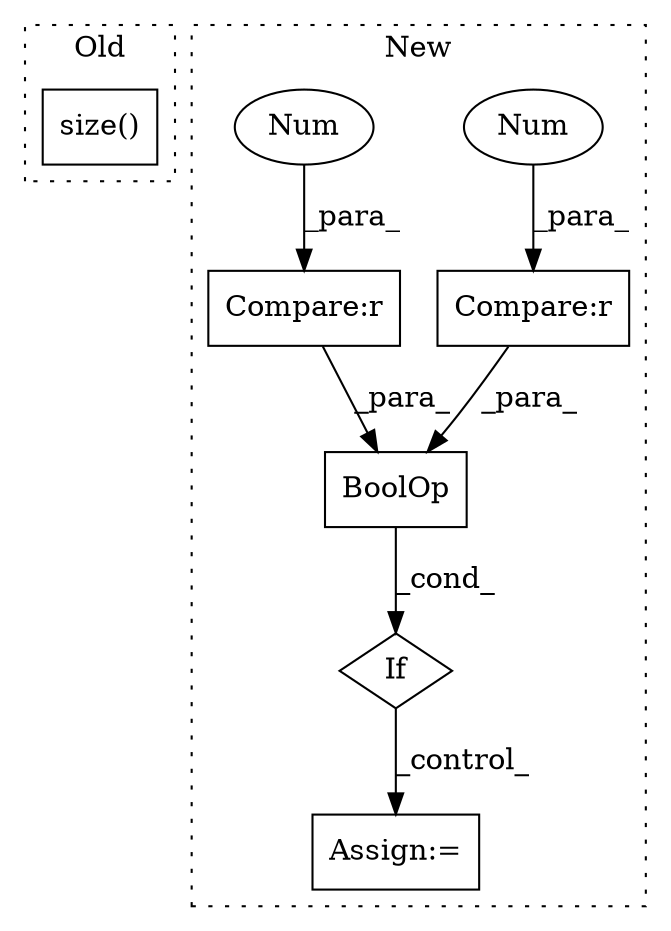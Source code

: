 digraph G {
subgraph cluster0 {
1 [label="size()" a="75" s="1461" l="24" shape="box"];
label = "Old";
style="dotted";
}
subgraph cluster1 {
2 [label="BoolOp" a="72" s="935" l="31" shape="box"];
3 [label="If" a="96" s="932" l="3" shape="diamond"];
4 [label="Compare:r" a="40" s="935" l="11" shape="box"];
5 [label="Compare:r" a="40" s="950" l="16" shape="box"];
6 [label="Assign:=" a="68" s="1524" l="3" shape="box"];
7 [label="Num" a="76" s="945" l="1" shape="ellipse"];
8 [label="Num" a="76" s="964" l="2" shape="ellipse"];
label = "New";
style="dotted";
}
2 -> 3 [label="_cond_"];
3 -> 6 [label="_control_"];
4 -> 2 [label="_para_"];
5 -> 2 [label="_para_"];
7 -> 4 [label="_para_"];
8 -> 5 [label="_para_"];
}